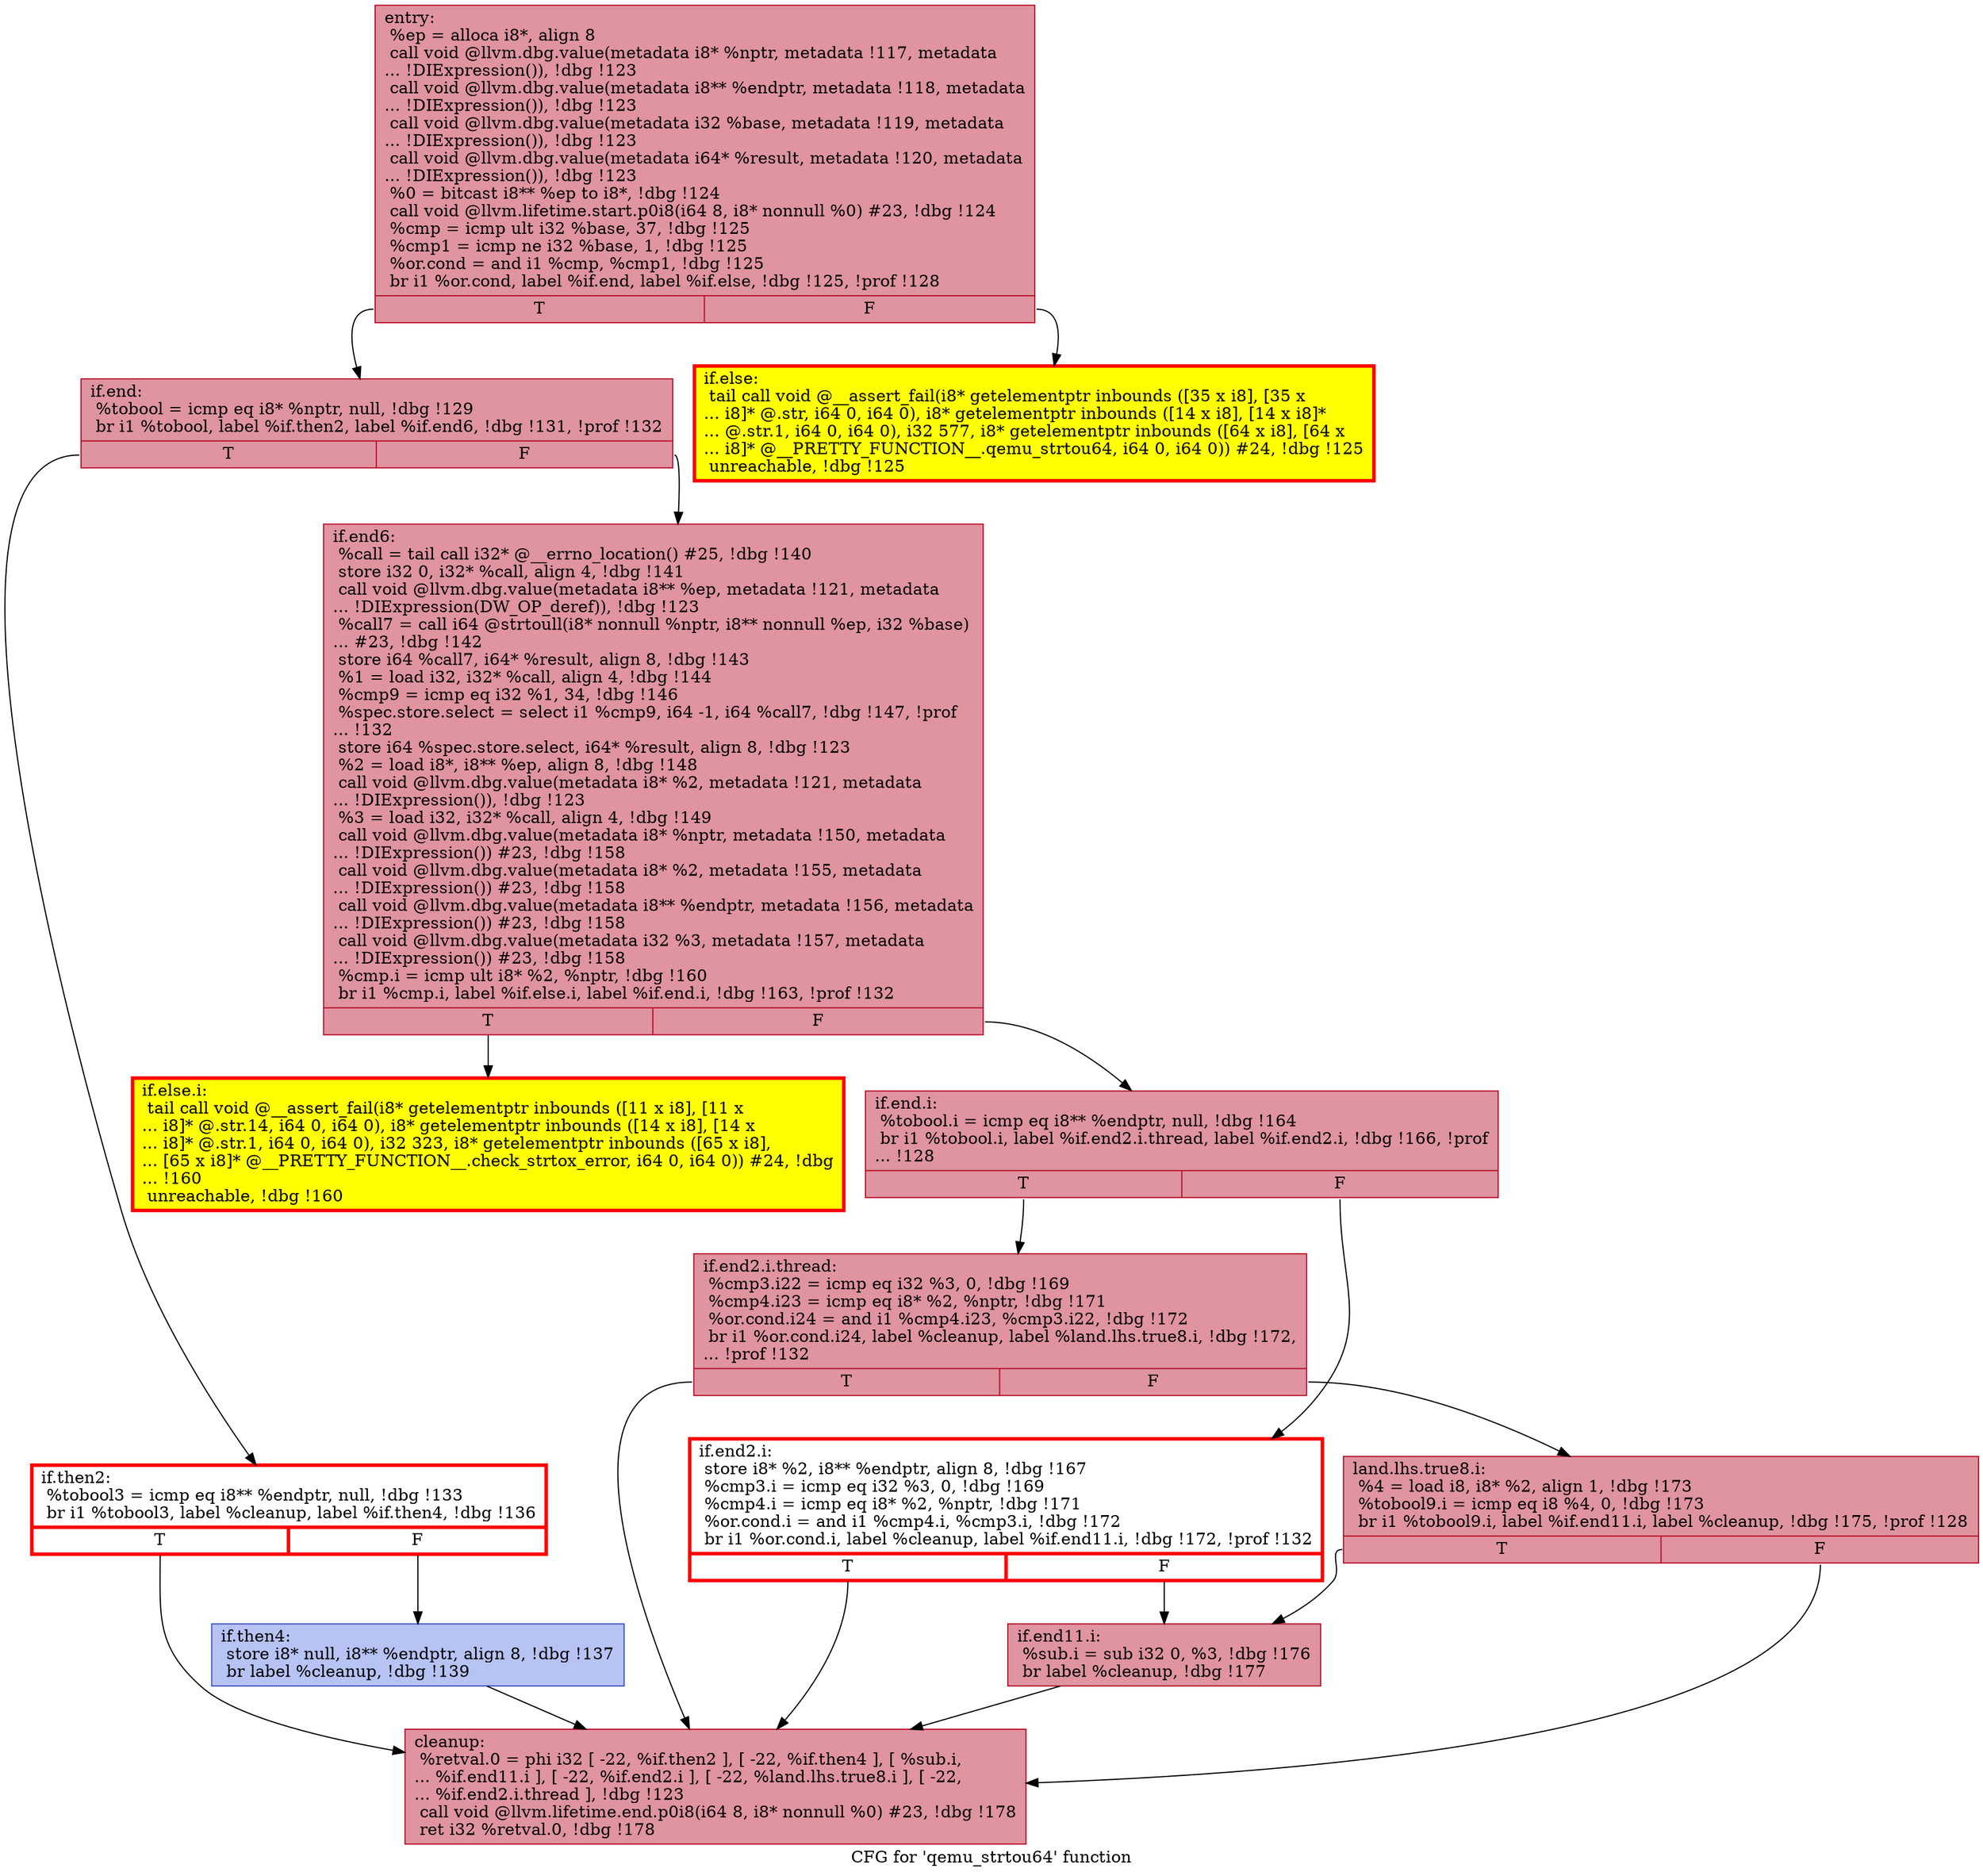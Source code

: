 digraph "CFG for 'qemu_strtou64' function" {
	label="CFG for 'qemu_strtou64' function";

	Node0x5557ed89cf80 [shape=record,color="#b70d28ff", style=filled, fillcolor="#b70d2870",label="{entry:\l  %ep = alloca i8*, align 8\l  call void @llvm.dbg.value(metadata i8* %nptr, metadata !117, metadata\l... !DIExpression()), !dbg !123\l  call void @llvm.dbg.value(metadata i8** %endptr, metadata !118, metadata\l... !DIExpression()), !dbg !123\l  call void @llvm.dbg.value(metadata i32 %base, metadata !119, metadata\l... !DIExpression()), !dbg !123\l  call void @llvm.dbg.value(metadata i64* %result, metadata !120, metadata\l... !DIExpression()), !dbg !123\l  %0 = bitcast i8** %ep to i8*, !dbg !124\l  call void @llvm.lifetime.start.p0i8(i64 8, i8* nonnull %0) #23, !dbg !124\l  %cmp = icmp ult i32 %base, 37, !dbg !125\l  %cmp1 = icmp ne i32 %base, 1, !dbg !125\l  %or.cond = and i1 %cmp, %cmp1, !dbg !125\l  br i1 %or.cond, label %if.end, label %if.else, !dbg !125, !prof !128\l|{<s0>T|<s1>F}}"];
	Node0x5557ed89cf80:s0 -> Node0x5557ed8a0600;
	Node0x5557ed89cf80:s1 -> Node0x5557ed8a0670;
	Node0x5557ed8a0670 [shape=record,penwidth=3.0, style="filled", color="red", fillcolor="yellow",label="{if.else:                                          \l  tail call void @__assert_fail(i8* getelementptr inbounds ([35 x i8], [35 x\l... i8]* @.str, i64 0, i64 0), i8* getelementptr inbounds ([14 x i8], [14 x i8]*\l... @.str.1, i64 0, i64 0), i32 577, i8* getelementptr inbounds ([64 x i8], [64 x\l... i8]* @__PRETTY_FUNCTION__.qemu_strtou64, i64 0, i64 0)) #24, !dbg !125\l  unreachable, !dbg !125\l}"];
	Node0x5557ed8a0600 [shape=record,color="#b70d28ff", style=filled, fillcolor="#b70d2870",label="{if.end:                                           \l  %tobool = icmp eq i8* %nptr, null, !dbg !129\l  br i1 %tobool, label %if.then2, label %if.end6, !dbg !131, !prof !132\l|{<s0>T|<s1>F}}"];
	Node0x5557ed8a0600:s0 -> Node0x5557ed8a0fa0;
	Node0x5557ed8a0600:s1 -> Node0x5557ed8a1060;
	Node0x5557ed8a0fa0 [shape=record,penwidth=3.0, color="red",label="{if.then2:                                         \l  %tobool3 = icmp eq i8** %endptr, null, !dbg !133\l  br i1 %tobool3, label %cleanup, label %if.then4, !dbg !136\l|{<s0>T|<s1>F}}"];
	Node0x5557ed8a0fa0:s0 -> Node0x5557ed8a1d30;
	Node0x5557ed8a0fa0:s1 -> Node0x5557ed8a1410;
	Node0x5557ed8a1410 [shape=record,color="#3d50c3ff", style=filled, fillcolor="#5977e370",label="{if.then4:                                         \l  store i8* null, i8** %endptr, align 8, !dbg !137\l  br label %cleanup, !dbg !139\l}"];
	Node0x5557ed8a1410 -> Node0x5557ed8a1d30;
	Node0x5557ed8a1060 [shape=record,color="#b70d28ff", style=filled, fillcolor="#b70d2870",label="{if.end6:                                          \l  %call = tail call i32* @__errno_location() #25, !dbg !140\l  store i32 0, i32* %call, align 4, !dbg !141\l  call void @llvm.dbg.value(metadata i8** %ep, metadata !121, metadata\l... !DIExpression(DW_OP_deref)), !dbg !123\l  %call7 = call i64 @strtoull(i8* nonnull %nptr, i8** nonnull %ep, i32 %base)\l... #23, !dbg !142\l  store i64 %call7, i64* %result, align 8, !dbg !143\l  %1 = load i32, i32* %call, align 4, !dbg !144\l  %cmp9 = icmp eq i32 %1, 34, !dbg !146\l  %spec.store.select = select i1 %cmp9, i64 -1, i64 %call7, !dbg !147, !prof\l... !132\l  store i64 %spec.store.select, i64* %result, align 8, !dbg !123\l  %2 = load i8*, i8** %ep, align 8, !dbg !148\l  call void @llvm.dbg.value(metadata i8* %2, metadata !121, metadata\l... !DIExpression()), !dbg !123\l  %3 = load i32, i32* %call, align 4, !dbg !149\l  call void @llvm.dbg.value(metadata i8* %nptr, metadata !150, metadata\l... !DIExpression()) #23, !dbg !158\l  call void @llvm.dbg.value(metadata i8* %2, metadata !155, metadata\l... !DIExpression()) #23, !dbg !158\l  call void @llvm.dbg.value(metadata i8** %endptr, metadata !156, metadata\l... !DIExpression()) #23, !dbg !158\l  call void @llvm.dbg.value(metadata i32 %3, metadata !157, metadata\l... !DIExpression()) #23, !dbg !158\l  %cmp.i = icmp ult i8* %2, %nptr, !dbg !160\l  br i1 %cmp.i, label %if.else.i, label %if.end.i, !dbg !163, !prof !132\l|{<s0>T|<s1>F}}"];
	Node0x5557ed8a1060:s0 -> Node0x5557ed8cae00;
	Node0x5557ed8a1060:s1 -> Node0x5557ed893390;
	Node0x5557ed8cae00 [shape=record,penwidth=3.0, style="filled", color="red", fillcolor="yellow",label="{if.else.i:                                        \l  tail call void @__assert_fail(i8* getelementptr inbounds ([11 x i8], [11 x\l... i8]* @.str.14, i64 0, i64 0), i8* getelementptr inbounds ([14 x i8], [14 x\l... i8]* @.str.1, i64 0, i64 0), i32 323, i8* getelementptr inbounds ([65 x i8],\l... [65 x i8]* @__PRETTY_FUNCTION__.check_strtox_error, i64 0, i64 0)) #24, !dbg\l... !160\l  unreachable, !dbg !160\l}"];
	Node0x5557ed893390 [shape=record,color="#b70d28ff", style=filled, fillcolor="#b70d2870",label="{if.end.i:                                         \l  %tobool.i = icmp eq i8** %endptr, null, !dbg !164\l  br i1 %tobool.i, label %if.end2.i.thread, label %if.end2.i, !dbg !166, !prof\l... !128\l|{<s0>T|<s1>F}}"];
	Node0x5557ed893390:s0 -> Node0x5557ed88f8d0;
	Node0x5557ed893390:s1 -> Node0x5557ed8f71a0;
	Node0x5557ed8f71a0 [shape=record,penwidth=3.0, color="red",label="{if.end2.i:                                        \l  store i8* %2, i8** %endptr, align 8, !dbg !167\l  %cmp3.i = icmp eq i32 %3, 0, !dbg !169\l  %cmp4.i = icmp eq i8* %2, %nptr, !dbg !171\l  %or.cond.i = and i1 %cmp4.i, %cmp3.i, !dbg !172\l  br i1 %or.cond.i, label %cleanup, label %if.end11.i, !dbg !172, !prof !132\l|{<s0>T|<s1>F}}"];
	Node0x5557ed8f71a0:s0 -> Node0x5557ed8a1d30;
	Node0x5557ed8f71a0:s1 -> Node0x5557ed8b9db0;
	Node0x5557ed88f8d0 [shape=record,color="#b70d28ff", style=filled, fillcolor="#b70d2870",label="{if.end2.i.thread:                                 \l  %cmp3.i22 = icmp eq i32 %3, 0, !dbg !169\l  %cmp4.i23 = icmp eq i8* %2, %nptr, !dbg !171\l  %or.cond.i24 = and i1 %cmp4.i23, %cmp3.i22, !dbg !172\l  br i1 %or.cond.i24, label %cleanup, label %land.lhs.true8.i, !dbg !172,\l... !prof !132\l|{<s0>T|<s1>F}}"];
	Node0x5557ed88f8d0:s0 -> Node0x5557ed8a1d30;
	Node0x5557ed88f8d0:s1 -> Node0x5557ed8b2e80;
	Node0x5557ed8b2e80 [shape=record,color="#b70d28ff", style=filled, fillcolor="#b70d2870",label="{land.lhs.true8.i:                                 \l  %4 = load i8, i8* %2, align 1, !dbg !173\l  %tobool9.i = icmp eq i8 %4, 0, !dbg !173\l  br i1 %tobool9.i, label %if.end11.i, label %cleanup, !dbg !175, !prof !128\l|{<s0>T|<s1>F}}"];
	Node0x5557ed8b2e80:s0 -> Node0x5557ed8b9db0;
	Node0x5557ed8b2e80:s1 -> Node0x5557ed8a1d30;
	Node0x5557ed8b9db0 [shape=record,color="#b70d28ff", style=filled, fillcolor="#b70d2870",label="{if.end11.i:                                       \l  %sub.i = sub i32 0, %3, !dbg !176\l  br label %cleanup, !dbg !177\l}"];
	Node0x5557ed8b9db0 -> Node0x5557ed8a1d30;
	Node0x5557ed8a1d30 [shape=record,color="#b70d28ff", style=filled, fillcolor="#b70d2870",label="{cleanup:                                          \l  %retval.0 = phi i32 [ -22, %if.then2 ], [ -22, %if.then4 ], [ %sub.i,\l... %if.end11.i ], [ -22, %if.end2.i ], [ -22, %land.lhs.true8.i ], [ -22,\l... %if.end2.i.thread ], !dbg !123\l  call void @llvm.lifetime.end.p0i8(i64 8, i8* nonnull %0) #23, !dbg !178\l  ret i32 %retval.0, !dbg !178\l}"];
}
